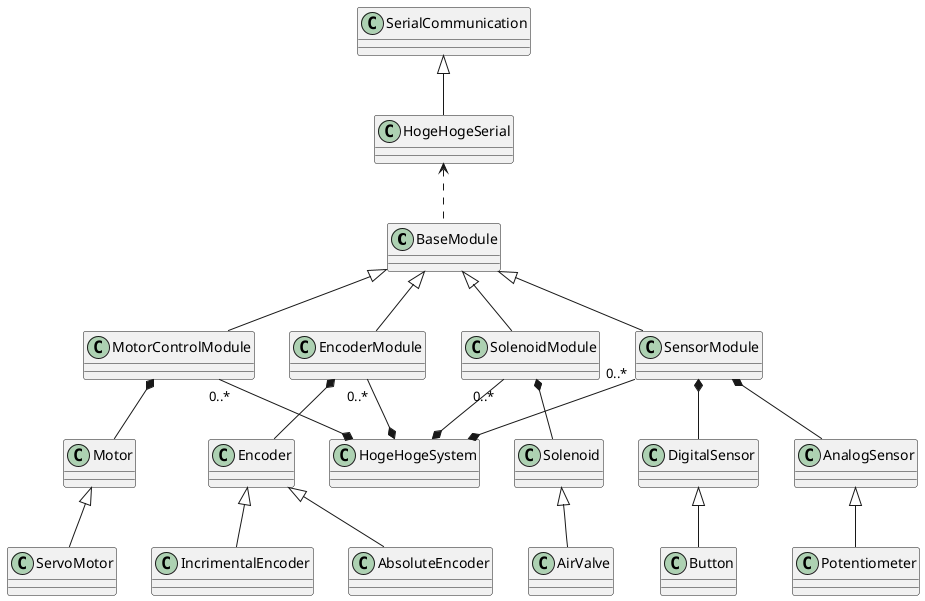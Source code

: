 @startuml クラス図

class BaseModule {

}

class SerialCommunication {

}

class HogeHogeSerial {
    
}

' モータ系
class MotorControlModule {

}

class Motor {

}

class ServoMotor {

}

' エンコーダ系
class EncoderModule {

}

class Encoder {

}

class IncrimentalEncoder {

}

class AbsoluteEncoder {

}

' ソレノイド系
class SolenoidModule {

}

class Solenoid {

}

class AirValve {

}

' デジタルセンサ / アナログセンサ系
class SensorModule {

}

class DigitalSensor {

}

class Button {

}

class AnalogSensor {

}

class Potentiometer {

}

class HogeHogeSystem {

}

SerialCommunication <|-- HogeHogeSerial
HogeHogeSerial <.. BaseModule

BaseModule <|-- MotorControlModule
MotorControlModule *-- Motor
Motor <|-- ServoMotor

BaseModule <|-- EncoderModule
EncoderModule *-- Encoder
Encoder <|-- IncrimentalEncoder
Encoder <|-- AbsoluteEncoder

BaseModule <|-- SolenoidModule
SolenoidModule *-- Solenoid
Solenoid <|-- AirValve

BaseModule <|-- SensorModule
SensorModule *-- DigitalSensor
SensorModule *-- AnalogSensor
DigitalSensor <|-- Button
AnalogSensor <|-- Potentiometer

MotorControlModule "0..*" --* HogeHogeSystem
EncoderModule "0..*" --* HogeHogeSystem
SolenoidModule "0..*" --* HogeHogeSystem
SensorModule "0..*" --* HogeHogeSystem




@enduml